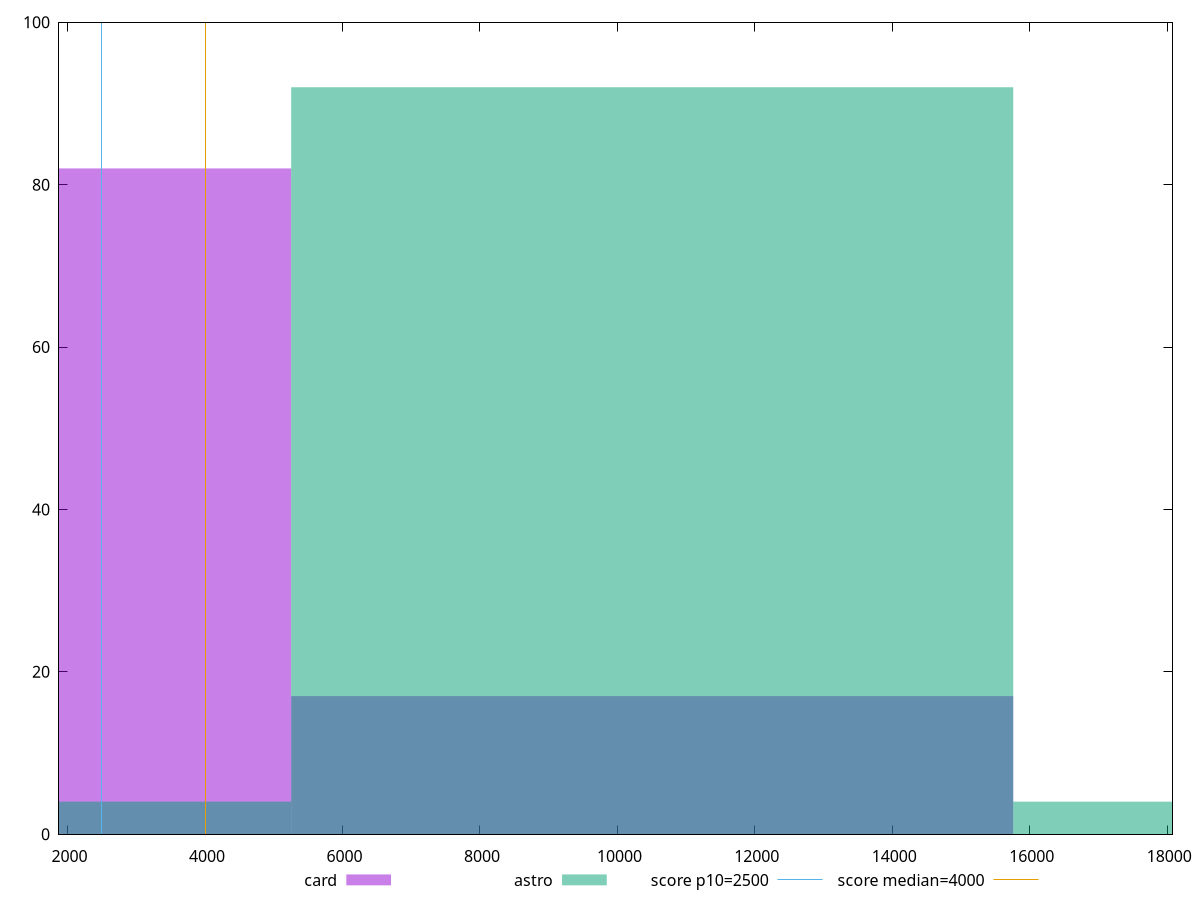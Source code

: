 reset

$card <<EOF
0 82
10506.547240335729 17
EOF

$astro <<EOF
0 4
10506.547240335729 92
21013.094480671458 4
EOF

set key outside below
set boxwidth 10506.547240335729
set xrange [1874.8590000000004:18077.682499999995]
set yrange [0:100]
set trange [0:100]
set style fill transparent solid 0.5 noborder

set parametric
set terminal svg size 640, 500 enhanced background rgb 'white'
set output "reports/report_00027_2021-02-24T12-40-31.850Z/largest-contentful-paint/comparison/histogram/2_vs_3.svg"

plot $card title "card" with boxes, \
     $astro title "astro" with boxes, \
     2500,t title "score p10=2500", \
     4000,t title "score median=4000"

reset
